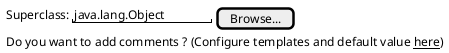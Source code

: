 {
  "sha1": "mktvbb9pfugsz63oyujau6828fmiwns",
  "insertion": {
    "when": "2024-06-03T18:59:35.368Z",
    "user": "plantuml@gmail.com"
  }
}
@startsalt
{
Superclass:  | "java.lang.Object " | [Browse...]
Do you want to add comments ? (Configure templates and default value <u>here</u>) | * | *
}
@endsalt
